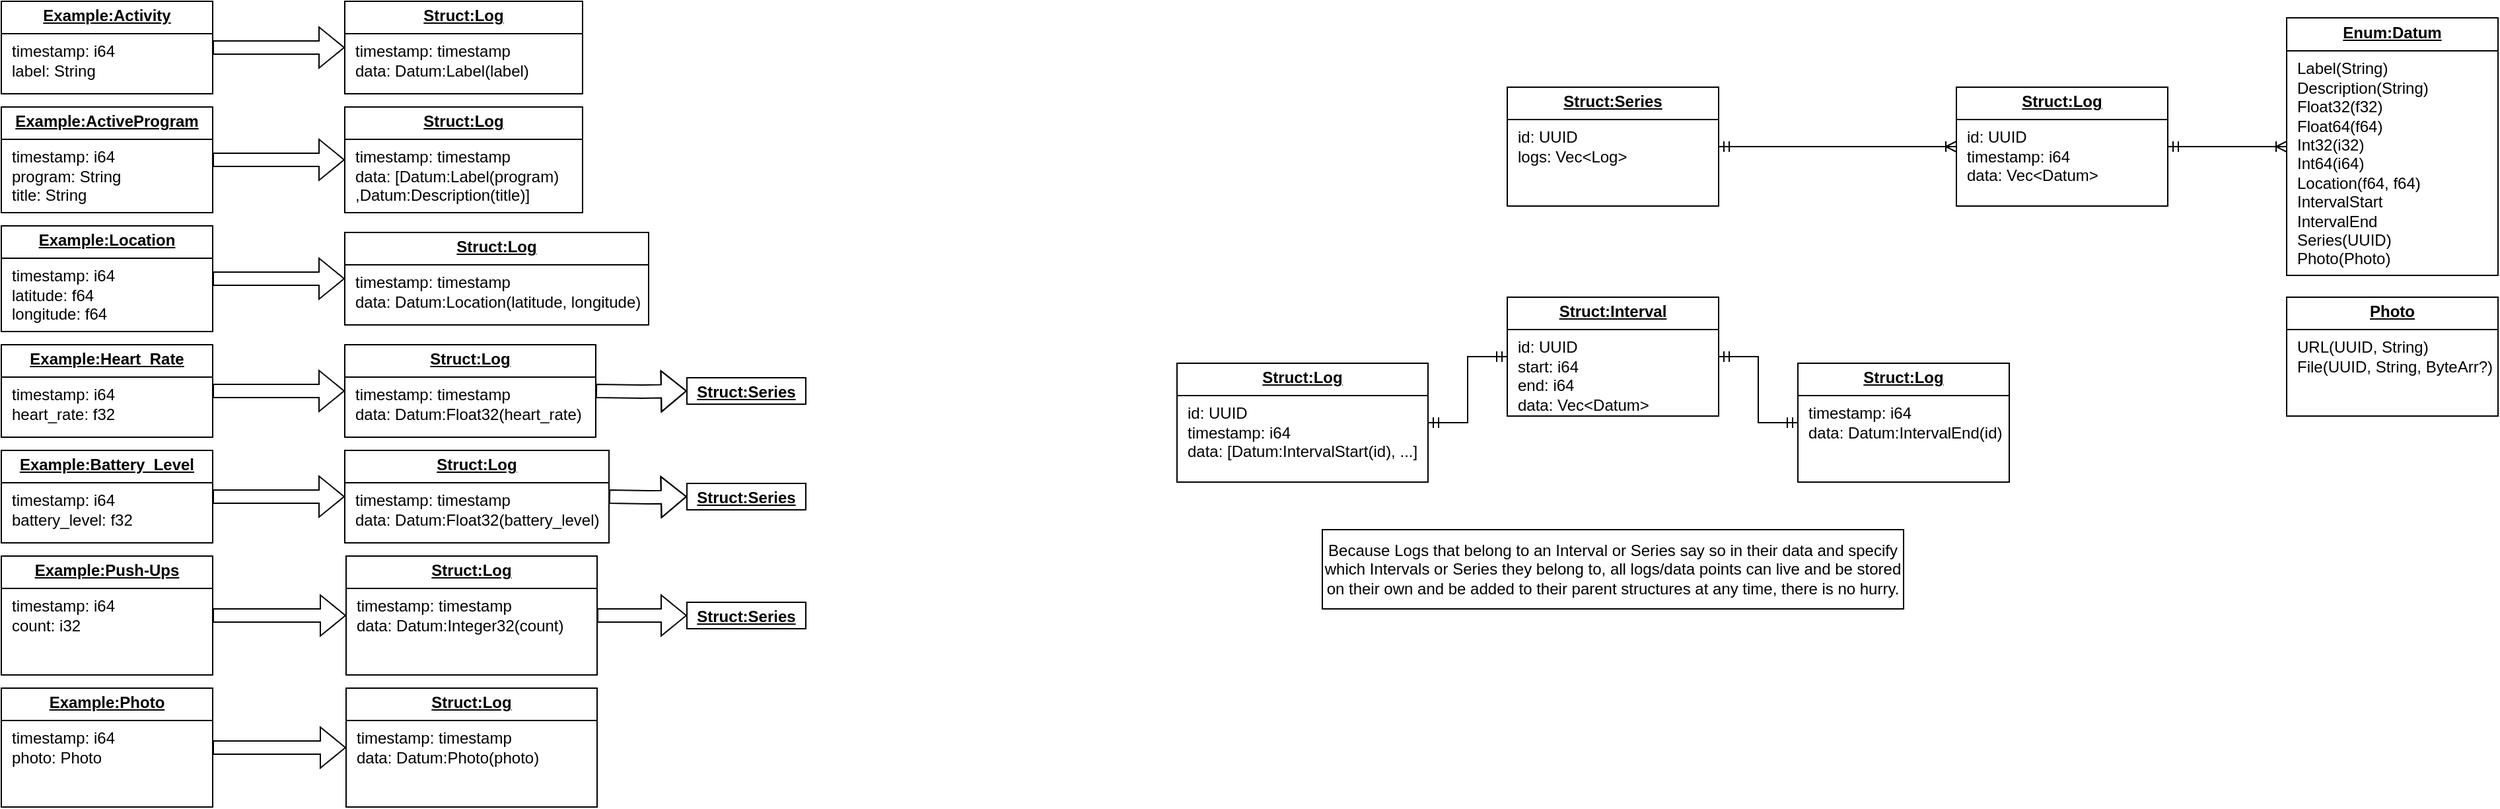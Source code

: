 <mxfile version="26.2.7">
  <diagram name="Page-1" id="21xvYacU4bvUw4XF4Thm">
    <mxGraphModel dx="3340" dy="1912" grid="1" gridSize="10" guides="1" tooltips="1" connect="1" arrows="1" fold="1" page="1" pageScale="1" pageWidth="1920" pageHeight="1200" background="none" math="0" shadow="0">
      <root>
        <mxCell id="0" />
        <mxCell id="1" parent="0" />
        <mxCell id="9X1aHSOasVwBQh25mCxy-6" value="&lt;p style=&quot;margin:0px;margin-top:4px;text-align:center;text-decoration:underline;&quot;&gt;&lt;b&gt;Struct:Log&lt;/b&gt;&lt;/p&gt;&lt;hr size=&quot;1&quot; style=&quot;border-style:solid;&quot;&gt;&lt;p style=&quot;margin:0px;margin-left:8px;&quot;&gt;id: UUID&lt;/p&gt;&lt;p style=&quot;margin:0px;margin-left:8px;&quot;&gt;timestamp: i64&lt;/p&gt;&lt;p style=&quot;margin:0px;margin-left:8px;&quot;&gt;data: Vec&amp;lt;Datum&amp;gt;&lt;/p&gt;" style="verticalAlign=top;align=left;overflow=fill;html=1;whiteSpace=wrap;" parent="1" vertex="1">
          <mxGeometry x="1480" y="65" width="160" height="90" as="geometry" />
        </mxCell>
        <mxCell id="9X1aHSOasVwBQh25mCxy-7" value="&lt;p style=&quot;margin:0px;margin-top:4px;text-align:center;text-decoration:underline;&quot;&gt;&lt;b&gt;Enum:Datum&lt;/b&gt;&lt;/p&gt;&lt;hr size=&quot;1&quot; style=&quot;border-style:solid;&quot;&gt;&lt;p style=&quot;margin:0px;margin-left:8px;&quot;&gt;Label(String)&lt;/p&gt;&lt;p style=&quot;margin:0px;margin-left:8px;&quot;&gt;Description(String)&lt;/p&gt;&lt;p style=&quot;margin:0px;margin-left:8px;&quot;&gt;Float32(f32)&lt;/p&gt;&lt;p style=&quot;margin:0px;margin-left:8px;&quot;&gt;Float64(f64)&lt;/p&gt;&lt;p style=&quot;margin:0px;margin-left:8px;&quot;&gt;Int32(i32)&lt;/p&gt;&lt;p style=&quot;margin:0px;margin-left:8px;&quot;&gt;Int64(i64)&lt;/p&gt;&lt;p style=&quot;margin:0px;margin-left:8px;&quot;&gt;Location(f64, f64)&lt;/p&gt;&lt;p style=&quot;margin:0px;margin-left:8px;&quot;&gt;IntervalStart&lt;/p&gt;&lt;p style=&quot;margin:0px;margin-left:8px;&quot;&gt;IntervalEnd&lt;br&gt;Series(UUID)&lt;br&gt;Photo(Photo)&lt;/p&gt;" style="verticalAlign=top;align=left;overflow=fill;html=1;whiteSpace=wrap;" parent="1" vertex="1">
          <mxGeometry x="1730" y="12.5" width="160" height="195" as="geometry" />
        </mxCell>
        <mxCell id="9X1aHSOasVwBQh25mCxy-9" value="" style="edgeStyle=entityRelationEdgeStyle;fontSize=12;html=1;endArrow=ERoneToMany;startArrow=ERmandOne;rounded=0;exitX=1;exitY=0.5;exitDx=0;exitDy=0;entryX=0;entryY=0.5;entryDx=0;entryDy=0;" parent="1" source="9X1aHSOasVwBQh25mCxy-6" target="9X1aHSOasVwBQh25mCxy-7" edge="1">
          <mxGeometry width="100" height="100" relative="1" as="geometry">
            <mxPoint x="1650" y="215" as="sourcePoint" />
            <mxPoint x="1750" y="115" as="targetPoint" />
          </mxGeometry>
        </mxCell>
        <mxCell id="9X1aHSOasVwBQh25mCxy-12" style="edgeStyle=orthogonalEdgeStyle;rounded=0;orthogonalLoop=1;jettySize=auto;html=1;shape=flexArrow;entryX=0;entryY=0.5;entryDx=0;entryDy=0;" parent="1" source="9X1aHSOasVwBQh25mCxy-11" target="9X1aHSOasVwBQh25mCxy-13" edge="1">
          <mxGeometry relative="1" as="geometry">
            <mxPoint x="260" y="45" as="targetPoint" />
          </mxGeometry>
        </mxCell>
        <mxCell id="9X1aHSOasVwBQh25mCxy-11" value="&lt;p style=&quot;margin:0px;margin-top:4px;text-align:center;text-decoration:underline;&quot;&gt;&lt;b&gt;Example:Activity&lt;/b&gt;&lt;/p&gt;&lt;hr size=&quot;1&quot; style=&quot;border-style:solid;&quot;&gt;&lt;p style=&quot;margin:0px;margin-left:8px;&quot;&gt;timestamp: i64&lt;/p&gt;&lt;p style=&quot;margin:0px;margin-left:8px;&quot;&gt;label: String&lt;/p&gt;" style="verticalAlign=top;align=left;overflow=fill;html=1;whiteSpace=wrap;" parent="1" vertex="1">
          <mxGeometry width="160" height="70" as="geometry" />
        </mxCell>
        <mxCell id="9X1aHSOasVwBQh25mCxy-13" value="&lt;p style=&quot;margin:0px;margin-top:4px;text-align:center;text-decoration:underline;&quot;&gt;&lt;b&gt;Struct:Log&lt;/b&gt;&lt;/p&gt;&lt;hr size=&quot;1&quot; style=&quot;border-style:solid;&quot;&gt;&lt;p style=&quot;margin:0px;margin-left:8px;&quot;&gt;timestamp: timestamp&lt;/p&gt;&lt;p style=&quot;margin:0px;margin-left:8px;&quot;&gt;data: Datum:Label(label)&lt;/p&gt;" style="verticalAlign=top;align=left;overflow=fill;html=1;whiteSpace=wrap;" parent="1" vertex="1">
          <mxGeometry x="260" width="180" height="70" as="geometry" />
        </mxCell>
        <mxCell id="9X1aHSOasVwBQh25mCxy-14" value="&lt;p style=&quot;margin:0px;margin-top:4px;text-align:center;text-decoration:underline;&quot;&gt;&lt;b&gt;Struct:Series&lt;/b&gt;&lt;/p&gt;&lt;hr size=&quot;1&quot; style=&quot;border-style:solid;&quot;&gt;&lt;p style=&quot;margin:0px;margin-left:8px;&quot;&gt;id: UUID&lt;/p&gt;&lt;p style=&quot;margin:0px;margin-left:8px;&quot;&gt;logs: Vec&amp;lt;Log&amp;gt;&lt;/p&gt;" style="verticalAlign=top;align=left;overflow=fill;html=1;whiteSpace=wrap;" parent="1" vertex="1">
          <mxGeometry x="1140" y="65" width="160" height="90" as="geometry" />
        </mxCell>
        <mxCell id="9X1aHSOasVwBQh25mCxy-22" style="edgeStyle=orthogonalEdgeStyle;rounded=0;orthogonalLoop=1;jettySize=auto;html=1;shape=flexArrow;entryX=0;entryY=0.5;entryDx=0;entryDy=0;" parent="1" source="9X1aHSOasVwBQh25mCxy-23" target="9X1aHSOasVwBQh25mCxy-24" edge="1">
          <mxGeometry relative="1" as="geometry">
            <mxPoint x="260" y="125" as="targetPoint" />
          </mxGeometry>
        </mxCell>
        <mxCell id="9X1aHSOasVwBQh25mCxy-23" value="&lt;p style=&quot;margin:0px;margin-top:4px;text-align:center;text-decoration:underline;&quot;&gt;&lt;b&gt;Example:ActiveProgram&lt;/b&gt;&lt;/p&gt;&lt;hr size=&quot;1&quot; style=&quot;border-style:solid;&quot;&gt;&lt;p style=&quot;margin:0px;margin-left:8px;&quot;&gt;timestamp: i64&lt;/p&gt;&lt;p style=&quot;margin:0px;margin-left:8px;&quot;&gt;program: String&lt;/p&gt;&lt;p style=&quot;margin:0px;margin-left:8px;&quot;&gt;title:&lt;span style=&quot;background-color: transparent; color: light-dark(rgb(0, 0, 0), rgb(255, 255, 255));&quot;&gt;&amp;nbsp;String&lt;/span&gt;&lt;/p&gt;" style="verticalAlign=top;align=left;overflow=fill;html=1;whiteSpace=wrap;" parent="1" vertex="1">
          <mxGeometry y="80" width="160" height="80" as="geometry" />
        </mxCell>
        <mxCell id="9X1aHSOasVwBQh25mCxy-24" value="&lt;p style=&quot;margin:0px;margin-top:4px;text-align:center;text-decoration:underline;&quot;&gt;&lt;b&gt;Struct:Log&lt;/b&gt;&lt;/p&gt;&lt;hr size=&quot;1&quot; style=&quot;border-style:solid;&quot;&gt;&lt;p style=&quot;margin:0px;margin-left:8px;&quot;&gt;timestamp: timestamp&lt;/p&gt;&lt;p style=&quot;margin:0px;margin-left:8px;&quot;&gt;data: [Datum:Label(program) ,Datum:Description(title)]&lt;/p&gt;" style="verticalAlign=top;align=left;overflow=fill;html=1;whiteSpace=wrap;" parent="1" vertex="1">
          <mxGeometry x="260" y="80" width="180" height="80" as="geometry" />
        </mxCell>
        <mxCell id="9X1aHSOasVwBQh25mCxy-25" value="&lt;p style=&quot;margin:0px;margin-top:4px;text-align:center;text-decoration:underline;&quot;&gt;&lt;b&gt;Struct:Interval&lt;/b&gt;&lt;/p&gt;&lt;hr size=&quot;1&quot; style=&quot;border-style:solid;&quot;&gt;&lt;p style=&quot;margin:0px;margin-left:8px;&quot;&gt;id: UUID&lt;/p&gt;&lt;p style=&quot;margin:0px;margin-left:8px;&quot;&gt;start: i64&lt;/p&gt;&lt;p style=&quot;margin:0px;margin-left:8px;&quot;&gt;end: i64&lt;/p&gt;&lt;p style=&quot;margin:0px;margin-left:8px;&quot;&gt;data: Vec&amp;lt;Datum&amp;gt;&lt;/p&gt;" style="verticalAlign=top;align=left;overflow=fill;html=1;whiteSpace=wrap;" parent="1" vertex="1">
          <mxGeometry x="1140" y="224" width="160" height="90" as="geometry" />
        </mxCell>
        <mxCell id="9X1aHSOasVwBQh25mCxy-29" value="&lt;p style=&quot;margin:0px;margin-top:4px;text-align:center;text-decoration:underline;&quot;&gt;&lt;b&gt;Struct:Log&lt;/b&gt;&lt;/p&gt;&lt;hr size=&quot;1&quot; style=&quot;border-style:solid;&quot;&gt;&lt;p style=&quot;margin:0px;margin-left:8px;&quot;&gt;id: UUID&lt;/p&gt;&lt;p style=&quot;margin:0px;margin-left:8px;&quot;&gt;timestamp: i64&lt;/p&gt;&lt;p style=&quot;margin:0px;margin-left:8px;&quot;&gt;data: [Datum:IntervalStart(id), ...]&lt;/p&gt;" style="verticalAlign=top;align=left;overflow=fill;html=1;whiteSpace=wrap;" parent="1" vertex="1">
          <mxGeometry x="890" y="274" width="190" height="90" as="geometry" />
        </mxCell>
        <mxCell id="9X1aHSOasVwBQh25mCxy-30" value="&lt;p style=&quot;margin:0px;margin-top:4px;text-align:center;text-decoration:underline;&quot;&gt;&lt;b&gt;Struct:Log&lt;/b&gt;&lt;/p&gt;&lt;hr size=&quot;1&quot; style=&quot;border-style:solid;&quot;&gt;&lt;p style=&quot;margin:0px;margin-left:8px;&quot;&gt;timestamp: i64&lt;/p&gt;&lt;p style=&quot;margin:0px;margin-left:8px;&quot;&gt;data: Datum:IntervalEnd(id)&lt;/p&gt;" style="verticalAlign=top;align=left;overflow=fill;html=1;whiteSpace=wrap;" parent="1" vertex="1">
          <mxGeometry x="1360" y="274" width="160" height="90" as="geometry" />
        </mxCell>
        <mxCell id="UNRzXVAmC4wCi8U5O3-1-3" style="edgeStyle=orthogonalEdgeStyle;rounded=0;orthogonalLoop=1;jettySize=auto;html=1;exitX=1;exitY=0.5;exitDx=0;exitDy=0;entryX=0;entryY=0.5;entryDx=0;entryDy=0;shape=flexArrow;" parent="1" source="UNRzXVAmC4wCi8U5O3-1-1" target="UNRzXVAmC4wCi8U5O3-1-2" edge="1">
          <mxGeometry relative="1" as="geometry">
            <mxPoint x="260" y="205" as="targetPoint" />
          </mxGeometry>
        </mxCell>
        <mxCell id="UNRzXVAmC4wCi8U5O3-1-1" value="&lt;p style=&quot;margin:0px;margin-top:4px;text-align:center;text-decoration:underline;&quot;&gt;&lt;b&gt;Example:Location&lt;/b&gt;&lt;/p&gt;&lt;hr size=&quot;1&quot; style=&quot;border-style:solid;&quot;&gt;&lt;p style=&quot;margin:0px;margin-left:8px;&quot;&gt;timestamp: i64&lt;/p&gt;&lt;p style=&quot;margin:0px;margin-left:8px;&quot;&gt;latitude: f64&lt;/p&gt;&lt;p style=&quot;margin:0px;margin-left:8px;&quot;&gt;longitude: f64&lt;/p&gt;" style="verticalAlign=top;align=left;overflow=fill;html=1;whiteSpace=wrap;" parent="1" vertex="1">
          <mxGeometry y="170" width="160" height="80" as="geometry" />
        </mxCell>
        <mxCell id="UNRzXVAmC4wCi8U5O3-1-2" value="&lt;p style=&quot;margin:0px;margin-top:4px;text-align:center;text-decoration:underline;&quot;&gt;&lt;b&gt;Struct:Log&lt;/b&gt;&lt;/p&gt;&lt;hr size=&quot;1&quot; style=&quot;border-style:solid;&quot;&gt;&lt;p style=&quot;margin:0px;margin-left:8px;&quot;&gt;timestamp: timestamp&lt;/p&gt;&lt;p style=&quot;margin:0px;margin-left:8px;&quot;&gt;data: Datum:Location(latitude, longitude)&amp;nbsp;&lt;/p&gt;" style="verticalAlign=top;align=left;overflow=fill;html=1;whiteSpace=wrap;" parent="1" vertex="1">
          <mxGeometry x="260" y="175" width="230" height="70" as="geometry" />
        </mxCell>
        <mxCell id="UNRzXVAmC4wCi8U5O3-1-4" style="edgeStyle=orthogonalEdgeStyle;rounded=0;orthogonalLoop=1;jettySize=auto;html=1;exitX=1;exitY=0.5;exitDx=0;exitDy=0;entryX=0;entryY=0.5;entryDx=0;entryDy=0;shape=flexArrow;" parent="1" source="UNRzXVAmC4wCi8U5O3-1-5" target="UNRzXVAmC4wCi8U5O3-1-6" edge="1">
          <mxGeometry relative="1" as="geometry" />
        </mxCell>
        <mxCell id="UNRzXVAmC4wCi8U5O3-1-5" value="&lt;p style=&quot;margin:0px;margin-top:4px;text-align:center;text-decoration:underline;&quot;&gt;&lt;b&gt;Example:Heart_Rate&lt;/b&gt;&lt;/p&gt;&lt;hr size=&quot;1&quot; style=&quot;border-style:solid;&quot;&gt;&lt;p style=&quot;margin:0px;margin-left:8px;&quot;&gt;timestamp: i64&lt;/p&gt;&lt;p style=&quot;margin:0px;margin-left:8px;&quot;&gt;heart_rate: f32&lt;/p&gt;" style="verticalAlign=top;align=left;overflow=fill;html=1;whiteSpace=wrap;" parent="1" vertex="1">
          <mxGeometry y="260" width="160" height="70" as="geometry" />
        </mxCell>
        <mxCell id="UNRzXVAmC4wCi8U5O3-1-6" value="&lt;p style=&quot;margin:0px;margin-top:4px;text-align:center;text-decoration:underline;&quot;&gt;&lt;b&gt;Struct:Log&lt;/b&gt;&lt;/p&gt;&lt;hr size=&quot;1&quot; style=&quot;border-style:solid;&quot;&gt;&lt;p style=&quot;margin:0px;margin-left:8px;&quot;&gt;timestamp: timestamp&lt;/p&gt;&lt;p style=&quot;margin:0px;margin-left:8px;&quot;&gt;data: Datum:Float32(heart_rate)&amp;nbsp;&lt;/p&gt;" style="verticalAlign=top;align=left;overflow=fill;html=1;whiteSpace=wrap;" parent="1" vertex="1">
          <mxGeometry x="260" y="260" width="190" height="70" as="geometry" />
        </mxCell>
        <mxCell id="UNRzXVAmC4wCi8U5O3-1-8" style="edgeStyle=orthogonalEdgeStyle;rounded=0;orthogonalLoop=1;jettySize=auto;html=1;exitX=1;exitY=0.5;exitDx=0;exitDy=0;entryX=0;entryY=0.5;entryDx=0;entryDy=0;shape=flexArrow;" parent="1" source="UNRzXVAmC4wCi8U5O3-1-9" target="UNRzXVAmC4wCi8U5O3-1-10" edge="1">
          <mxGeometry relative="1" as="geometry" />
        </mxCell>
        <mxCell id="UNRzXVAmC4wCi8U5O3-1-9" value="&lt;p style=&quot;margin:0px;margin-top:4px;text-align:center;text-decoration:underline;&quot;&gt;&lt;b&gt;Example:Battery_Level&lt;/b&gt;&lt;/p&gt;&lt;hr size=&quot;1&quot; style=&quot;border-style:solid;&quot;&gt;&lt;p style=&quot;margin:0px;margin-left:8px;&quot;&gt;timestamp: i64&lt;/p&gt;&lt;p style=&quot;margin:0px;margin-left:8px;&quot;&gt;battery_level: f32&lt;/p&gt;" style="verticalAlign=top;align=left;overflow=fill;html=1;whiteSpace=wrap;" parent="1" vertex="1">
          <mxGeometry y="340" width="160" height="70" as="geometry" />
        </mxCell>
        <mxCell id="UNRzXVAmC4wCi8U5O3-1-10" value="&lt;p style=&quot;margin:0px;margin-top:4px;text-align:center;text-decoration:underline;&quot;&gt;&lt;b&gt;Struct:Log&lt;/b&gt;&lt;/p&gt;&lt;hr size=&quot;1&quot; style=&quot;border-style:solid;&quot;&gt;&lt;p style=&quot;margin:0px;margin-left:8px;&quot;&gt;timestamp: timestamp&lt;/p&gt;&lt;p style=&quot;margin:0px;margin-left:8px;&quot;&gt;data: Datum:Float32(battery_level)&amp;nbsp;&lt;/p&gt;" style="verticalAlign=top;align=left;overflow=fill;html=1;whiteSpace=wrap;" parent="1" vertex="1">
          <mxGeometry x="260" y="340" width="200" height="70" as="geometry" />
        </mxCell>
        <mxCell id="UNRzXVAmC4wCi8U5O3-1-13" style="edgeStyle=orthogonalEdgeStyle;rounded=0;orthogonalLoop=1;jettySize=auto;html=1;exitX=1;exitY=0.5;exitDx=0;exitDy=0;entryX=0;entryY=0.5;entryDx=0;entryDy=0;shape=flexArrow;" parent="1" source="UNRzXVAmC4wCi8U5O3-1-14" target="UNRzXVAmC4wCi8U5O3-1-15" edge="1">
          <mxGeometry relative="1" as="geometry" />
        </mxCell>
        <mxCell id="UNRzXVAmC4wCi8U5O3-1-14" value="&lt;p style=&quot;margin:0px;margin-top:4px;text-align:center;text-decoration:underline;&quot;&gt;&lt;b&gt;Example:Push-Ups&lt;/b&gt;&lt;/p&gt;&lt;hr size=&quot;1&quot; style=&quot;border-style:solid;&quot;&gt;&lt;p style=&quot;margin:0px;margin-left:8px;&quot;&gt;timestamp: i64&lt;/p&gt;&lt;p style=&quot;margin:0px;margin-left:8px;&quot;&gt;count: i32&lt;/p&gt;" style="verticalAlign=top;align=left;overflow=fill;html=1;whiteSpace=wrap;" parent="1" vertex="1">
          <mxGeometry y="420" width="160" height="90" as="geometry" />
        </mxCell>
        <mxCell id="UNRzXVAmC4wCi8U5O3-1-17" style="edgeStyle=orthogonalEdgeStyle;rounded=0;orthogonalLoop=1;jettySize=auto;html=1;entryX=0;entryY=0.5;entryDx=0;entryDy=0;shape=flexArrow;" parent="1" source="UNRzXVAmC4wCi8U5O3-1-15" target="UNRzXVAmC4wCi8U5O3-1-16" edge="1">
          <mxGeometry relative="1" as="geometry" />
        </mxCell>
        <mxCell id="UNRzXVAmC4wCi8U5O3-1-15" value="&lt;p style=&quot;margin:0px;margin-top:4px;text-align:center;text-decoration:underline;&quot;&gt;&lt;b&gt;Struct:Log&lt;/b&gt;&lt;/p&gt;&lt;hr size=&quot;1&quot; style=&quot;border-style:solid;&quot;&gt;&lt;p style=&quot;margin:0px;margin-left:8px;&quot;&gt;timestamp: timestamp&lt;/p&gt;&lt;p style=&quot;margin:0px;margin-left:8px;&quot;&gt;data: Datum:Integer32(count)&amp;nbsp;&lt;/p&gt;" style="verticalAlign=top;align=left;overflow=fill;html=1;whiteSpace=wrap;" parent="1" vertex="1">
          <mxGeometry x="261" y="420" width="190" height="90" as="geometry" />
        </mxCell>
        <mxCell id="UNRzXVAmC4wCi8U5O3-1-16" value="&lt;p style=&quot;margin:0px;margin-top:4px;text-align:center;text-decoration:underline;&quot;&gt;&lt;b&gt;Struct:Series&lt;/b&gt;&lt;/p&gt;&lt;p style=&quot;margin:0px;margin-left:8px;&quot;&gt;&lt;br&gt;&lt;/p&gt;" style="verticalAlign=top;align=left;overflow=fill;html=1;whiteSpace=wrap;" parent="1" vertex="1">
          <mxGeometry x="519" y="455" width="90" height="20" as="geometry" />
        </mxCell>
        <mxCell id="UNRzXVAmC4wCi8U5O3-1-24" value="" style="edgeStyle=entityRelationEdgeStyle;fontSize=12;html=1;endArrow=ERoneToMany;startArrow=ERmandOne;rounded=0;exitX=1;exitY=0.5;exitDx=0;exitDy=0;entryX=0;entryY=0.5;entryDx=0;entryDy=0;" parent="1" source="9X1aHSOasVwBQh25mCxy-14" target="9X1aHSOasVwBQh25mCxy-6" edge="1">
          <mxGeometry width="100" height="100" relative="1" as="geometry">
            <mxPoint x="1240" y="314" as="sourcePoint" />
            <mxPoint x="1290" y="229" as="targetPoint" />
          </mxGeometry>
        </mxCell>
        <mxCell id="UNRzXVAmC4wCi8U5O3-1-32" value="" style="edgeStyle=entityRelationEdgeStyle;fontSize=12;html=1;endArrow=ERmandOne;startArrow=ERmandOne;rounded=0;entryX=0;entryY=0.5;entryDx=0;entryDy=0;exitX=1;exitY=0.5;exitDx=0;exitDy=0;" parent="1" source="9X1aHSOasVwBQh25mCxy-29" target="9X1aHSOasVwBQh25mCxy-25" edge="1">
          <mxGeometry width="100" height="100" relative="1" as="geometry">
            <mxPoint x="995" y="384" as="sourcePoint" />
            <mxPoint x="1095" y="284" as="targetPoint" />
          </mxGeometry>
        </mxCell>
        <mxCell id="UNRzXVAmC4wCi8U5O3-1-33" value="" style="edgeStyle=entityRelationEdgeStyle;fontSize=12;html=1;endArrow=ERmandOne;startArrow=ERmandOne;rounded=0;exitX=1;exitY=0.5;exitDx=0;exitDy=0;entryX=0;entryY=0.5;entryDx=0;entryDy=0;" parent="1" source="9X1aHSOasVwBQh25mCxy-25" target="9X1aHSOasVwBQh25mCxy-30" edge="1">
          <mxGeometry width="100" height="100" relative="1" as="geometry">
            <mxPoint x="1455" y="264" as="sourcePoint" />
            <mxPoint x="1535" y="374" as="targetPoint" />
          </mxGeometry>
        </mxCell>
        <mxCell id="UNRzXVAmC4wCi8U5O3-1-34" value="Because Logs that belong to an Interval or Series say so in their data and specify which Intervals or Series they belong to, all logs/data points can live and be stored on their own and be added to their parent structures at any time, there is no hurry." style="rounded=0;whiteSpace=wrap;html=1;" parent="1" vertex="1">
          <mxGeometry x="1000" y="400" width="440" height="60" as="geometry" />
        </mxCell>
        <mxCell id="UNRzXVAmC4wCi8U5O3-1-35" style="edgeStyle=orthogonalEdgeStyle;rounded=0;orthogonalLoop=1;jettySize=auto;html=1;entryX=0;entryY=0.5;entryDx=0;entryDy=0;shape=flexArrow;" parent="1" target="UNRzXVAmC4wCi8U5O3-1-36" edge="1">
          <mxGeometry relative="1" as="geometry">
            <mxPoint x="450" y="295" as="sourcePoint" />
          </mxGeometry>
        </mxCell>
        <mxCell id="UNRzXVAmC4wCi8U5O3-1-36" value="&lt;p style=&quot;margin:0px;margin-top:4px;text-align:center;text-decoration:underline;&quot;&gt;&lt;b&gt;Struct:Series&lt;/b&gt;&lt;/p&gt;&lt;p style=&quot;margin:0px;margin-left:8px;&quot;&gt;&lt;br&gt;&lt;/p&gt;" style="verticalAlign=top;align=left;overflow=fill;html=1;whiteSpace=wrap;" parent="1" vertex="1">
          <mxGeometry x="519" y="285" width="90" height="20" as="geometry" />
        </mxCell>
        <mxCell id="UNRzXVAmC4wCi8U5O3-1-37" style="edgeStyle=orthogonalEdgeStyle;rounded=0;orthogonalLoop=1;jettySize=auto;html=1;entryX=0;entryY=0.5;entryDx=0;entryDy=0;shape=flexArrow;" parent="1" target="UNRzXVAmC4wCi8U5O3-1-38" edge="1">
          <mxGeometry relative="1" as="geometry">
            <mxPoint x="460" y="375" as="sourcePoint" />
          </mxGeometry>
        </mxCell>
        <mxCell id="UNRzXVAmC4wCi8U5O3-1-38" value="&lt;p style=&quot;margin:0px;margin-top:4px;text-align:center;text-decoration:underline;&quot;&gt;&lt;b&gt;Struct:Series&lt;/b&gt;&lt;/p&gt;&lt;p style=&quot;margin:0px;margin-left:8px;&quot;&gt;&lt;br&gt;&lt;/p&gt;" style="verticalAlign=top;align=left;overflow=fill;html=1;whiteSpace=wrap;" parent="1" vertex="1">
          <mxGeometry x="519" y="365" width="90" height="20" as="geometry" />
        </mxCell>
        <mxCell id="SGPDZ2tt9Cw_jK74M0gp-1" style="edgeStyle=orthogonalEdgeStyle;rounded=0;orthogonalLoop=1;jettySize=auto;html=1;exitX=1;exitY=0.5;exitDx=0;exitDy=0;entryX=0;entryY=0.5;entryDx=0;entryDy=0;shape=flexArrow;" edge="1" parent="1" source="SGPDZ2tt9Cw_jK74M0gp-2" target="SGPDZ2tt9Cw_jK74M0gp-4">
          <mxGeometry relative="1" as="geometry" />
        </mxCell>
        <mxCell id="SGPDZ2tt9Cw_jK74M0gp-2" value="&lt;p style=&quot;margin:0px;margin-top:4px;text-align:center;text-decoration:underline;&quot;&gt;&lt;b&gt;Example:Photo&lt;/b&gt;&lt;/p&gt;&lt;hr size=&quot;1&quot; style=&quot;border-style:solid;&quot;&gt;&lt;p style=&quot;margin:0px;margin-left:8px;&quot;&gt;timestamp: i64&lt;/p&gt;&lt;p style=&quot;margin:0px;margin-left:8px;&quot;&gt;photo: Photo&lt;/p&gt;" style="verticalAlign=top;align=left;overflow=fill;html=1;whiteSpace=wrap;" vertex="1" parent="1">
          <mxGeometry y="520" width="160" height="90" as="geometry" />
        </mxCell>
        <mxCell id="SGPDZ2tt9Cw_jK74M0gp-4" value="&lt;p style=&quot;margin:0px;margin-top:4px;text-align:center;text-decoration:underline;&quot;&gt;&lt;b&gt;Struct:Log&lt;/b&gt;&lt;/p&gt;&lt;hr size=&quot;1&quot; style=&quot;border-style:solid;&quot;&gt;&lt;p style=&quot;margin:0px;margin-left:8px;&quot;&gt;timestamp: timestamp&lt;/p&gt;&lt;p style=&quot;margin:0px;margin-left:8px;&quot;&gt;data: Datum:Photo(photo)&amp;nbsp;&lt;/p&gt;" style="verticalAlign=top;align=left;overflow=fill;html=1;whiteSpace=wrap;" vertex="1" parent="1">
          <mxGeometry x="261" y="520" width="190" height="90" as="geometry" />
        </mxCell>
        <mxCell id="SGPDZ2tt9Cw_jK74M0gp-6" value="&lt;p style=&quot;margin:0px;margin-top:4px;text-align:center;text-decoration:underline;&quot;&gt;&lt;b&gt;Photo&lt;/b&gt;&lt;/p&gt;&lt;hr size=&quot;1&quot; style=&quot;border-style:solid;&quot;&gt;&lt;p style=&quot;margin:0px;margin-left:8px;&quot;&gt;URL(UUID, String)&lt;br&gt;File(UUID, String, ByteArr?)&lt;br&gt;&lt;/p&gt;" style="verticalAlign=top;align=left;overflow=fill;html=1;whiteSpace=wrap;" vertex="1" parent="1">
          <mxGeometry x="1730" y="224" width="160" height="90" as="geometry" />
        </mxCell>
      </root>
    </mxGraphModel>
  </diagram>
</mxfile>
